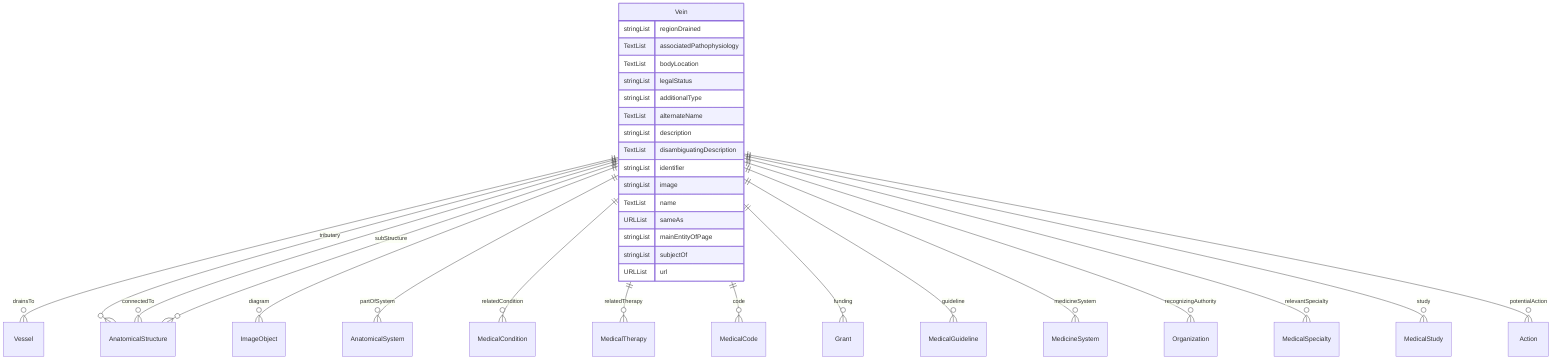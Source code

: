 erDiagram
Vein {
    stringList regionDrained  
    TextList associatedPathophysiology  
    TextList bodyLocation  
    stringList legalStatus  
    stringList additionalType  
    TextList alternateName  
    stringList description  
    TextList disambiguatingDescription  
    stringList identifier  
    stringList image  
    TextList name  
    URLList sameAs  
    stringList mainEntityOfPage  
    stringList subjectOf  
    URLList url  
}

Vein ||--}o Vessel : "drainsTo"
Vein ||--}o AnatomicalStructure : "tributary"
Vein ||--}o AnatomicalStructure : "connectedTo"
Vein ||--}o ImageObject : "diagram"
Vein ||--}o AnatomicalSystem : "partOfSystem"
Vein ||--}o MedicalCondition : "relatedCondition"
Vein ||--}o MedicalTherapy : "relatedTherapy"
Vein ||--}o AnatomicalStructure : "subStructure"
Vein ||--}o MedicalCode : "code"
Vein ||--}o Grant : "funding"
Vein ||--}o MedicalGuideline : "guideline"
Vein ||--}o MedicineSystem : "medicineSystem"
Vein ||--}o Organization : "recognizingAuthority"
Vein ||--}o MedicalSpecialty : "relevantSpecialty"
Vein ||--}o MedicalStudy : "study"
Vein ||--}o Action : "potentialAction"